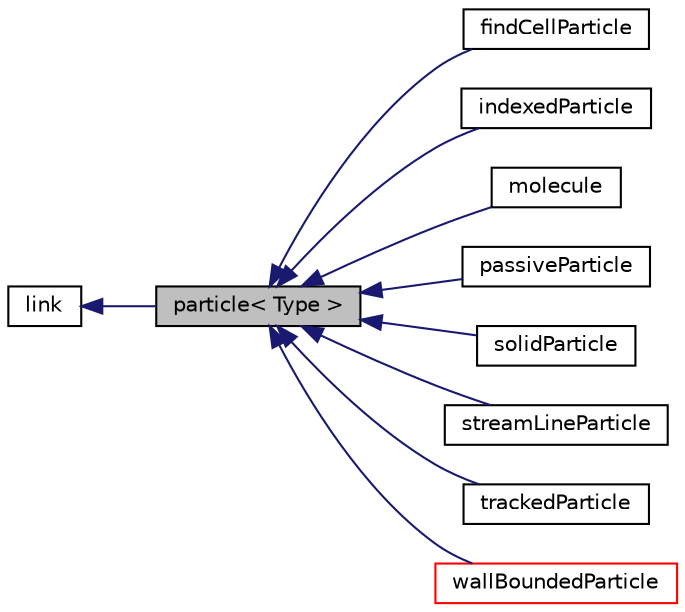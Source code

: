 digraph "particle&lt; Type &gt;"
{
  bgcolor="transparent";
  edge [fontname="Helvetica",fontsize="10",labelfontname="Helvetica",labelfontsize="10"];
  node [fontname="Helvetica",fontsize="10",shape=record];
  rankdir="LR";
  Node1 [label="particle\< Type \>",height=0.2,width=0.4,color="black", fillcolor="grey75", style="filled", fontcolor="black"];
  Node2 -> Node1 [dir="back",color="midnightblue",fontsize="10",style="solid",fontname="Helvetica"];
  Node2 [label="link",height=0.2,width=0.4,color="black",URL="$a01380.html",tooltip="Link structure. "];
  Node1 -> Node3 [dir="back",color="midnightblue",fontsize="10",style="solid",fontname="Helvetica"];
  Node3 [label="findCellParticle",height=0.2,width=0.4,color="black",URL="$a00810.html",tooltip="Particle class that finds cells by tracking. "];
  Node1 -> Node4 [dir="back",color="midnightblue",fontsize="10",style="solid",fontname="Helvetica"];
  Node4 [label="indexedParticle",height=0.2,width=0.4,color="black",URL="$a01070.html",tooltip="Adds label index to base particle. "];
  Node1 -> Node5 [dir="back",color="midnightblue",fontsize="10",style="solid",fontname="Helvetica"];
  Node5 [label="molecule",height=0.2,width=0.4,color="black",URL="$a01554.html",tooltip="Foam::molecule. "];
  Node1 -> Node6 [dir="back",color="midnightblue",fontsize="10",style="solid",fontname="Helvetica"];
  Node6 [label="passiveParticle",height=0.2,width=0.4,color="black",URL="$a01824.html",tooltip="Copy of base particle. "];
  Node1 -> Node7 [dir="back",color="midnightblue",fontsize="10",style="solid",fontname="Helvetica"];
  Node7 [label="solidParticle",height=0.2,width=0.4,color="black",URL="$a02439.html",tooltip="Simple solid spherical particle class with one-way coupling with the continuous phase. "];
  Node1 -> Node8 [dir="back",color="midnightblue",fontsize="10",style="solid",fontname="Helvetica"];
  Node8 [label="streamLineParticle",height=0.2,width=0.4,color="black",URL="$a02527.html",tooltip="Particle class that samples fields as it passes through. Used in streamline calculation. "];
  Node1 -> Node9 [dir="back",color="midnightblue",fontsize="10",style="solid",fontname="Helvetica"];
  Node9 [label="trackedParticle",height=0.2,width=0.4,color="black",URL="$a02719.html",tooltip="Particle class that marks cells it passes through. Used to mark cells visited by feature edges..."];
  Node1 -> Node10 [dir="back",color="midnightblue",fontsize="10",style="solid",fontname="Helvetica"];
  Node10 [label="wallBoundedParticle",height=0.2,width=0.4,color="red",URL="$a02924.html",tooltip="Particle class that tracks on triangles of boundary faces. Use trackToEdge similar to trackToFace on ..."];
}
